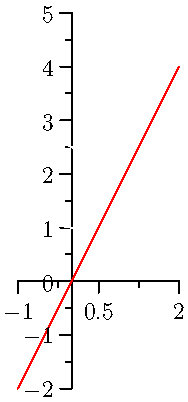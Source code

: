 import graph;
size(0,200);

real A = 1;
real B = 0;
real C = 1;

real le=-1;
real re=2;

//real f(real x) { return A*(x+B)^2+C; }
//real df(real x) {return 2A*(x+B); }
real f(real x) { return A*x^2+B*x+C; }
real df(real x) {return 2*A*x + B; }

real a = 1;

real fa = f(a);
real m = df(a);
real mp = -1/m;

real tf(real x) { return m*(x-a)+fa; }
real nf(real x) { return mp*(x-a)+fa; }

draw(graph(f,le,re),white);

draw(graph(nf,le,re),white);
draw(graph(tf,le,re),red);

xaxis(RightTicks);
yaxis(LeftTicks);

